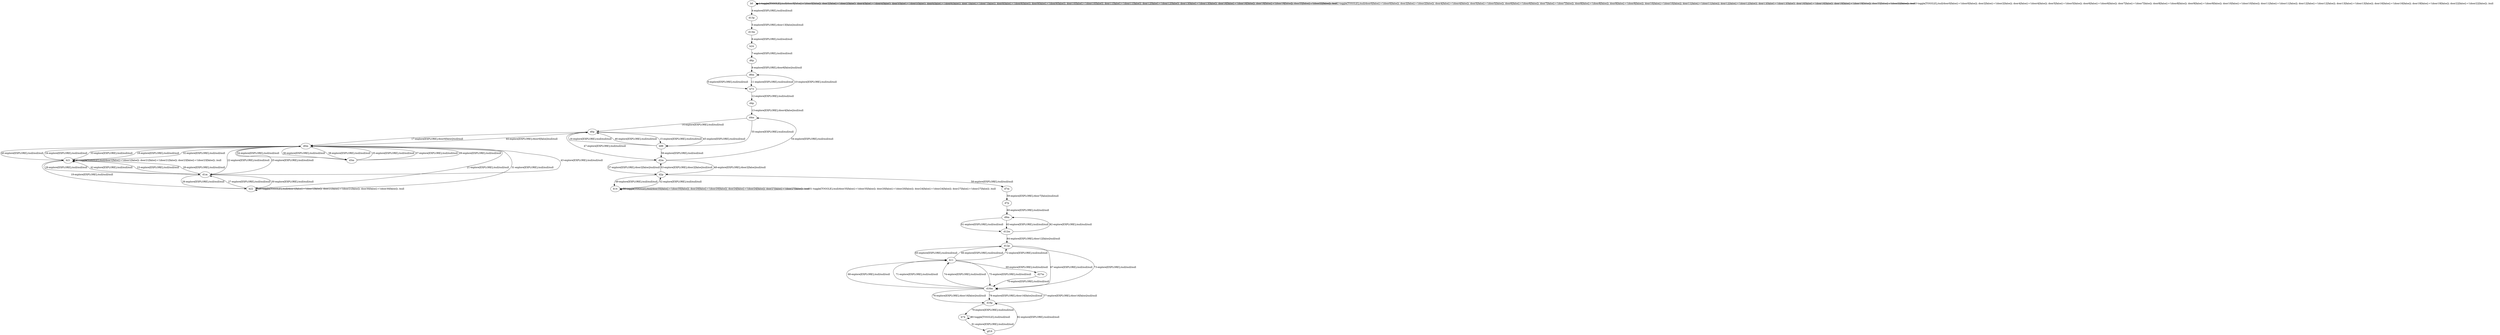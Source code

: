 # Total number of goals covered by this test: 7
# b74 --> gf19
# d16m --> d16p
# d16p --> d16m
# d16p --> b74
# b74 --> b74
# gf19 --> d16p
# d12p --> b11

digraph g {
"b0" -> "b0" [label = "1-toggle[TOGGLE];/null/door0[false]:=!(door0[false]); door2[false]:=!(door2[false]); door4[false]:=!(door4[false]); door5[false]:=!(door5[false]); door6[false]:=!(door6[false]); door7[false]:=!(door7[false]); door8[false]:=!(door8[false]); door9[false]:=!(door9[false]); door10[false]:=!(door10[false]); door11[false]:=!(door11[false]); door12[false]:=!(door12[false]); door13[false]:=!(door13[false]); door16[false]:=!(door16[false]); door19[false]:=!(door19[false]); door22[false]:=!(door22[false]); /null"];
"b0" -> "b0" [label = "2-toggle[TOGGLE];/null/door0[false]:=!(door0[false]); door2[false]:=!(door2[false]); door4[false]:=!(door4[false]); door5[false]:=!(door5[false]); door6[false]:=!(door6[false]); door7[false]:=!(door7[false]); door8[false]:=!(door8[false]); door9[false]:=!(door9[false]); door10[false]:=!(door10[false]); door11[false]:=!(door11[false]); door12[false]:=!(door12[false]); door13[false]:=!(door13[false]); door16[false]:=!(door16[false]); door19[false]:=!(door19[false]); door22[false]:=!(door22[false]); /null"];
"b0" -> "b0" [label = "3-toggle[TOGGLE];/null/door0[false]:=!(door0[false]); door2[false]:=!(door2[false]); door4[false]:=!(door4[false]); door5[false]:=!(door5[false]); door6[false]:=!(door6[false]); door7[false]:=!(door7[false]); door8[false]:=!(door8[false]); door9[false]:=!(door9[false]); door10[false]:=!(door10[false]); door11[false]:=!(door11[false]); door12[false]:=!(door12[false]); door13[false]:=!(door13[false]); door16[false]:=!(door16[false]); door19[false]:=!(door19[false]); door22[false]:=!(door22[false]); /null"];
"b0" -> "d13p" [label = "4-explore[EXPLORE];/null/null/null"];
"d13p" -> "d13m" [label = "5-explore[EXPLORE];/door13[false]/null/null"];
"d13m" -> "b24" [label = "6-explore[EXPLORE];/null/null/null"];
"b24" -> "d6p" [label = "7-explore[EXPLORE];/null/null/null"];
"d6p" -> "d6m" [label = "8-explore[EXPLORE];/door6[false]/null/null"];
"d6m" -> "b73" [label = "9-explore[EXPLORE];/null/null/null"];
"b73" -> "d6m" [label = "10-explore[EXPLORE];/null/null/null"];
"d6m" -> "b73" [label = "11-explore[EXPLORE];/null/null/null"];
"b73" -> "d4p" [label = "12-explore[EXPLORE];/null/null/null"];
"d4p" -> "d4m" [label = "13-explore[EXPLORE];/door4[false]/null/null"];
"d4m" -> "d0p" [label = "14-explore[EXPLORE];/null/null/null"];
"d0p" -> "b88" [label = "15-explore[EXPLORE];/null/null/null"];
"b88" -> "d0p" [label = "16-explore[EXPLORE];/null/null/null"];
"d0p" -> "d0m" [label = "17-explore[EXPLORE];/door0[false]/null/null"];
"d0m" -> "b21" [label = "18-explore[EXPLORE];/null/null/null"];
"b21" -> "b22" [label = "19-explore[EXPLORE];/null/null/null"];
"b22" -> "b22" [label = "20-toggle[TOGGLE];/null/door1[false]:=!(door1[false]); door21[false]:=!(door21[false]); door30[false]:=!(door30[false]); /null"];
"b22" -> "d0m" [label = "21-explore[EXPLORE];/null/null/null"];
"d0m" -> "d1m" [label = "22-explore[EXPLORE];/null/null/null"];
"d1m" -> "b21" [label = "23-explore[EXPLORE];/null/null/null"];
"b21" -> "d0m" [label = "24-explore[EXPLORE];/null/null/null"];
"d0m" -> "d1m" [label = "25-explore[EXPLORE];/null/null/null"];
"d1m" -> "b22" [label = "26-explore[EXPLORE];/null/null/null"];
"b22" -> "d1m" [label = "27-explore[EXPLORE];/null/null/null"];
"d1m" -> "b21" [label = "28-explore[EXPLORE];/null/null/null"];
"b21" -> "d1m" [label = "29-explore[EXPLORE];/null/null/null"];
"d1m" -> "b22" [label = "30-explore[EXPLORE];/null/null/null"];
"b22" -> "d0m" [label = "31-explore[EXPLORE];/null/null/null"];
"d0m" -> "b21" [label = "32-explore[EXPLORE];/null/null/null"];
"b21" -> "d0m" [label = "33-explore[EXPLORE];/null/null/null"];
"d0m" -> "d3m" [label = "34-explore[EXPLORE];/null/null/null"];
"d3m" -> "d0m" [label = "35-explore[EXPLORE];/null/null/null"];
"d0m" -> "d3m" [label = "36-explore[EXPLORE];/null/null/null"];
"d3m" -> "d0m" [label = "37-explore[EXPLORE];/null/null/null"];
"d0m" -> "d3m" [label = "38-explore[EXPLORE];/null/null/null"];
"d3m" -> "d0m" [label = "39-explore[EXPLORE];/null/null/null"];
"d0m" -> "b21" [label = "40-explore[EXPLORE];/null/null/null"];
"b21" -> "b21" [label = "41-toggle[TOGGLE];/null/door1[false]:=!(door1[false]); door21[false]:=!(door21[false]); door23[false]:=!(door23[false]); /null"];
"b21" -> "d1m" [label = "42-explore[EXPLORE];/null/null/null"];
"d1m" -> "d0m" [label = "43-explore[EXPLORE];/null/null/null"];
"d0m" -> "d0p" [label = "44-explore[EXPLORE];/door0[false]/null/null"];
"d0p" -> "b88" [label = "45-explore[EXPLORE];/null/null/null"];
"b88" -> "d0p" [label = "46-explore[EXPLORE];/null/null/null"];
"d0p" -> "d2m" [label = "47-explore[EXPLORE];/null/null/null"];
"d2m" -> "d2p" [label = "48-explore[EXPLORE];/door2[false]/null/null"];
"d2p" -> "b14" [label = "49-explore[EXPLORE];/null/null/null"];
"b14" -> "b14" [label = "50-toggle[TOGGLE];/null/door35[false]:=!(door35[false]); door20[false]:=!(door20[false]); door24[false]:=!(door24[false]); door27[false]:=!(door27[false]); /null"];
"b14" -> "b14" [label = "51-toggle[TOGGLE];/null/door35[false]:=!(door35[false]); door20[false]:=!(door20[false]); door24[false]:=!(door24[false]); door27[false]:=!(door27[false]); /null"];
"b14" -> "d2p" [label = "52-explore[EXPLORE];/null/null/null"];
"d2p" -> "d2m" [label = "53-explore[EXPLORE];/door2[false]/null/null"];
"d2m" -> "d4m" [label = "54-explore[EXPLORE];/null/null/null"];
"d4m" -> "b88" [label = "55-explore[EXPLORE];/null/null/null"];
"b88" -> "d2m" [label = "56-explore[EXPLORE];/null/null/null"];
"d2m" -> "d2p" [label = "57-explore[EXPLORE];/door2[false]/null/null"];
"d2p" -> "d7m" [label = "58-explore[EXPLORE];/null/null/null"];
"d7m" -> "d7p" [label = "59-explore[EXPLORE];/door7[false]/null/null"];
"d7p" -> "d9m" [label = "60-explore[EXPLORE];/null/null/null"];
"d9m" -> "d12m" [label = "61-explore[EXPLORE];/null/null/null"];
"d12m" -> "d9m" [label = "62-explore[EXPLORE];/null/null/null"];
"d9m" -> "d12m" [label = "63-explore[EXPLORE];/null/null/null"];
"d12m" -> "d12p" [label = "64-explore[EXPLORE];/door12[false]/null/null"];
"d12p" -> "b11" [label = "65-explore[EXPLORE];/null/null/null"];
"b11" -> "d12p" [label = "66-explore[EXPLORE];/null/null/null"];
"d12p" -> "d16m" [label = "67-explore[EXPLORE];/null/null/null"];
"d16m" -> "b11" [label = "68-explore[EXPLORE];/null/null/null"];
"b11" -> "d27m" [label = "69-explore[EXPLORE];/null/null/null"];
"d27m" -> "d16m" [label = "70-explore[EXPLORE];/null/null/null"];
"d16m" -> "b11" [label = "71-explore[EXPLORE];/null/null/null"];
"b11" -> "d12p" [label = "72-explore[EXPLORE];/null/null/null"];
"d12p" -> "d16m" [label = "73-explore[EXPLORE];/null/null/null"];
"d16m" -> "b11" [label = "74-explore[EXPLORE];/null/null/null"];
"b11" -> "d16m" [label = "75-explore[EXPLORE];/null/null/null"];
"d16m" -> "d16p" [label = "76-explore[EXPLORE];/door16[false]/null/null"];
"d16p" -> "d16m" [label = "77-explore[EXPLORE];/door16[false]/null/null"];
"d16m" -> "d16p" [label = "78-explore[EXPLORE];/door16[false]/null/null"];
"d16p" -> "b74" [label = "79-explore[EXPLORE];/null/null/null"];
"b74" -> "b74" [label = "80-toggle[TOGGLE];/null/null/null"];
"b74" -> "gf19" [label = "81-explore[EXPLORE];/null/null/null"];
"gf19" -> "d16p" [label = "82-explore[EXPLORE];/null/null/null"];
}